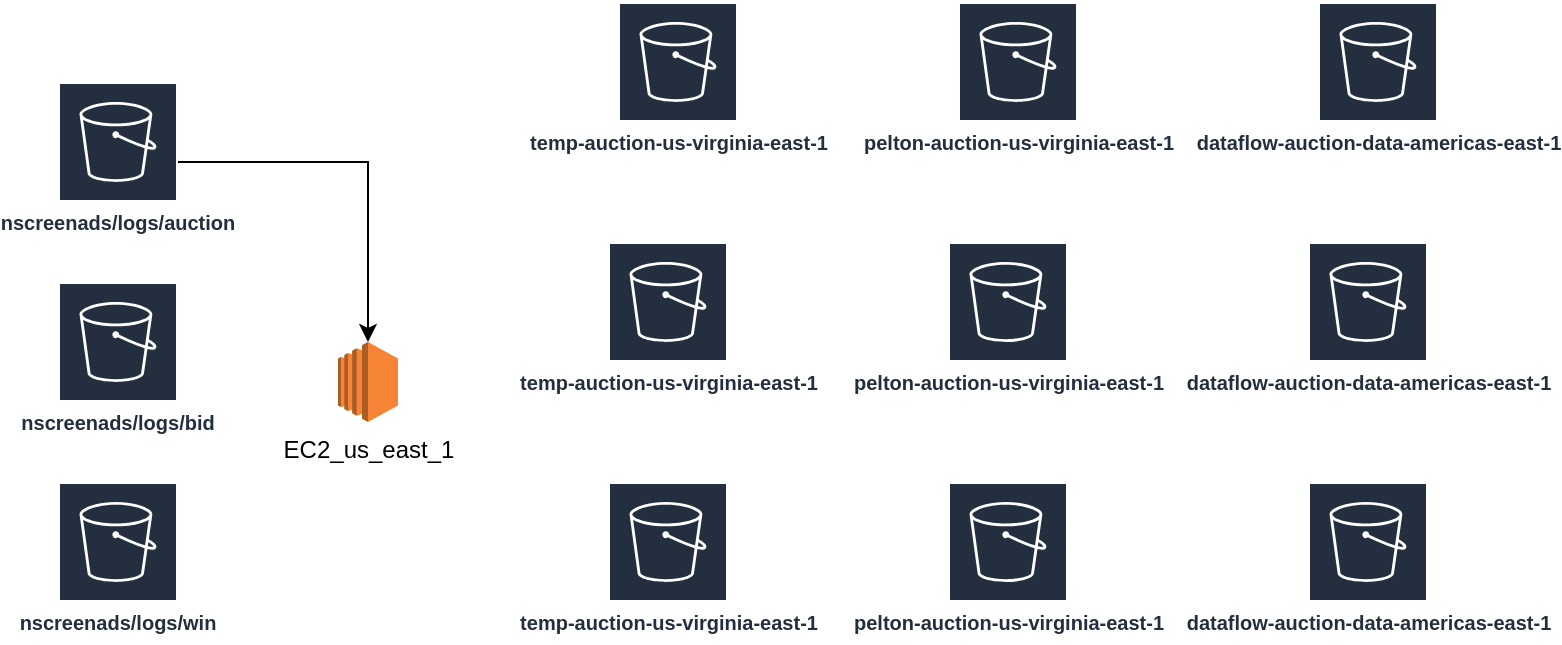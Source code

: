 <mxfile version="22.1.18" type="github">
  <diagram name="Page-1" id="IiCv1StpUXjD_4k9d-kt">
    <mxGraphModel dx="1133" dy="787" grid="1" gridSize="10" guides="1" tooltips="1" connect="1" arrows="1" fold="1" page="1" pageScale="1" pageWidth="1600" pageHeight="1200" math="0" shadow="0">
      <root>
        <mxCell id="0" />
        <mxCell id="1" parent="0" />
        <mxCell id="F2qMhOjMGuMmRdLi5mG1-6" style="edgeStyle=orthogonalEdgeStyle;rounded=0;orthogonalLoop=1;jettySize=auto;html=1;" edge="1" parent="1" source="F2qMhOjMGuMmRdLi5mG1-1" target="F2qMhOjMGuMmRdLi5mG1-5">
          <mxGeometry relative="1" as="geometry" />
        </mxCell>
        <mxCell id="F2qMhOjMGuMmRdLi5mG1-1" value="nscreenads/logs/auction" style="sketch=0;outlineConnect=0;fontColor=#232F3E;gradientColor=none;strokeColor=#ffffff;fillColor=#232F3E;dashed=0;verticalLabelPosition=middle;verticalAlign=bottom;align=center;html=1;whiteSpace=wrap;fontSize=10;fontStyle=1;spacing=3;shape=mxgraph.aws4.productIcon;prIcon=mxgraph.aws4.s3;" vertex="1" parent="1">
          <mxGeometry x="80" y="120" width="60" height="80" as="geometry" />
        </mxCell>
        <mxCell id="F2qMhOjMGuMmRdLi5mG1-5" value="EC2_us_east_1" style="outlineConnect=0;dashed=0;verticalLabelPosition=bottom;verticalAlign=top;align=center;html=1;shape=mxgraph.aws3.ec2;fillColor=#F58534;gradientColor=none;" vertex="1" parent="1">
          <mxGeometry x="220" y="250" width="30" height="40" as="geometry" />
        </mxCell>
        <mxCell id="F2qMhOjMGuMmRdLi5mG1-8" value="temp-auction-us-virginia-east-1" style="sketch=0;outlineConnect=0;fontColor=#232F3E;gradientColor=none;strokeColor=#ffffff;fillColor=#232F3E;dashed=0;verticalLabelPosition=middle;verticalAlign=bottom;align=center;html=1;fontSize=10;fontStyle=1;spacing=3;shape=mxgraph.aws4.productIcon;prIcon=mxgraph.aws4.s3;" vertex="1" parent="1">
          <mxGeometry x="360" y="80" width="60" height="80" as="geometry" />
        </mxCell>
        <mxCell id="F2qMhOjMGuMmRdLi5mG1-9" value="pelton-auction-us-virginia-east-1" style="sketch=0;outlineConnect=0;fontColor=#232F3E;gradientColor=none;strokeColor=#ffffff;fillColor=#232F3E;dashed=0;verticalLabelPosition=middle;verticalAlign=bottom;align=center;html=1;fontSize=10;fontStyle=1;spacing=3;shape=mxgraph.aws4.productIcon;prIcon=mxgraph.aws4.s3;" vertex="1" parent="1">
          <mxGeometry x="530" y="80" width="60" height="80" as="geometry" />
        </mxCell>
        <mxCell id="F2qMhOjMGuMmRdLi5mG1-10" value="dataflow-auction-data-americas-east-1" style="sketch=0;outlineConnect=0;fontColor=#232F3E;gradientColor=none;strokeColor=#ffffff;fillColor=#232F3E;dashed=0;verticalLabelPosition=middle;verticalAlign=bottom;align=center;html=1;fontSize=10;fontStyle=1;spacing=3;shape=mxgraph.aws4.productIcon;prIcon=mxgraph.aws4.s3;" vertex="1" parent="1">
          <mxGeometry x="710" y="80" width="60" height="80" as="geometry" />
        </mxCell>
        <mxCell id="F2qMhOjMGuMmRdLi5mG1-11" value="nscreenads/logs/bid" style="sketch=0;outlineConnect=0;fontColor=#232F3E;gradientColor=none;strokeColor=#ffffff;fillColor=#232F3E;dashed=0;verticalLabelPosition=middle;verticalAlign=bottom;align=center;html=1;whiteSpace=wrap;fontSize=10;fontStyle=1;spacing=3;shape=mxgraph.aws4.productIcon;prIcon=mxgraph.aws4.s3;" vertex="1" parent="1">
          <mxGeometry x="80" y="220" width="60" height="80" as="geometry" />
        </mxCell>
        <mxCell id="F2qMhOjMGuMmRdLi5mG1-12" value="nscreenads/logs/win" style="sketch=0;outlineConnect=0;fontColor=#232F3E;gradientColor=none;strokeColor=#ffffff;fillColor=#232F3E;dashed=0;verticalLabelPosition=middle;verticalAlign=bottom;align=center;html=1;whiteSpace=wrap;fontSize=10;fontStyle=1;spacing=3;shape=mxgraph.aws4.productIcon;prIcon=mxgraph.aws4.s3;" vertex="1" parent="1">
          <mxGeometry x="80" y="320" width="60" height="80" as="geometry" />
        </mxCell>
        <mxCell id="F2qMhOjMGuMmRdLi5mG1-13" value="temp-auction-us-virginia-east-1" style="sketch=0;outlineConnect=0;fontColor=#232F3E;gradientColor=none;strokeColor=#ffffff;fillColor=#232F3E;dashed=0;verticalLabelPosition=middle;verticalAlign=bottom;align=center;html=1;fontSize=10;fontStyle=1;spacing=3;shape=mxgraph.aws4.productIcon;prIcon=mxgraph.aws4.s3;" vertex="1" parent="1">
          <mxGeometry x="355" y="200" width="60" height="80" as="geometry" />
        </mxCell>
        <mxCell id="F2qMhOjMGuMmRdLi5mG1-14" value="pelton-auction-us-virginia-east-1" style="sketch=0;outlineConnect=0;fontColor=#232F3E;gradientColor=none;strokeColor=#ffffff;fillColor=#232F3E;dashed=0;verticalLabelPosition=middle;verticalAlign=bottom;align=center;html=1;fontSize=10;fontStyle=1;spacing=3;shape=mxgraph.aws4.productIcon;prIcon=mxgraph.aws4.s3;" vertex="1" parent="1">
          <mxGeometry x="525" y="200" width="60" height="80" as="geometry" />
        </mxCell>
        <mxCell id="F2qMhOjMGuMmRdLi5mG1-15" value="dataflow-auction-data-americas-east-1" style="sketch=0;outlineConnect=0;fontColor=#232F3E;gradientColor=none;strokeColor=#ffffff;fillColor=#232F3E;dashed=0;verticalLabelPosition=middle;verticalAlign=bottom;align=center;html=1;fontSize=10;fontStyle=1;spacing=3;shape=mxgraph.aws4.productIcon;prIcon=mxgraph.aws4.s3;" vertex="1" parent="1">
          <mxGeometry x="705" y="200" width="60" height="80" as="geometry" />
        </mxCell>
        <mxCell id="F2qMhOjMGuMmRdLi5mG1-16" value="temp-auction-us-virginia-east-1" style="sketch=0;outlineConnect=0;fontColor=#232F3E;gradientColor=none;strokeColor=#ffffff;fillColor=#232F3E;dashed=0;verticalLabelPosition=middle;verticalAlign=bottom;align=center;html=1;fontSize=10;fontStyle=1;spacing=3;shape=mxgraph.aws4.productIcon;prIcon=mxgraph.aws4.s3;" vertex="1" parent="1">
          <mxGeometry x="355" y="320" width="60" height="80" as="geometry" />
        </mxCell>
        <mxCell id="F2qMhOjMGuMmRdLi5mG1-17" value="pelton-auction-us-virginia-east-1" style="sketch=0;outlineConnect=0;fontColor=#232F3E;gradientColor=none;strokeColor=#ffffff;fillColor=#232F3E;dashed=0;verticalLabelPosition=middle;verticalAlign=bottom;align=center;html=1;fontSize=10;fontStyle=1;spacing=3;shape=mxgraph.aws4.productIcon;prIcon=mxgraph.aws4.s3;" vertex="1" parent="1">
          <mxGeometry x="525" y="320" width="60" height="80" as="geometry" />
        </mxCell>
        <mxCell id="F2qMhOjMGuMmRdLi5mG1-18" value="dataflow-auction-data-americas-east-1" style="sketch=0;outlineConnect=0;fontColor=#232F3E;gradientColor=none;strokeColor=#ffffff;fillColor=#232F3E;dashed=0;verticalLabelPosition=middle;verticalAlign=bottom;align=center;html=1;fontSize=10;fontStyle=1;spacing=3;shape=mxgraph.aws4.productIcon;prIcon=mxgraph.aws4.s3;" vertex="1" parent="1">
          <mxGeometry x="705" y="320" width="60" height="80" as="geometry" />
        </mxCell>
      </root>
    </mxGraphModel>
  </diagram>
</mxfile>
